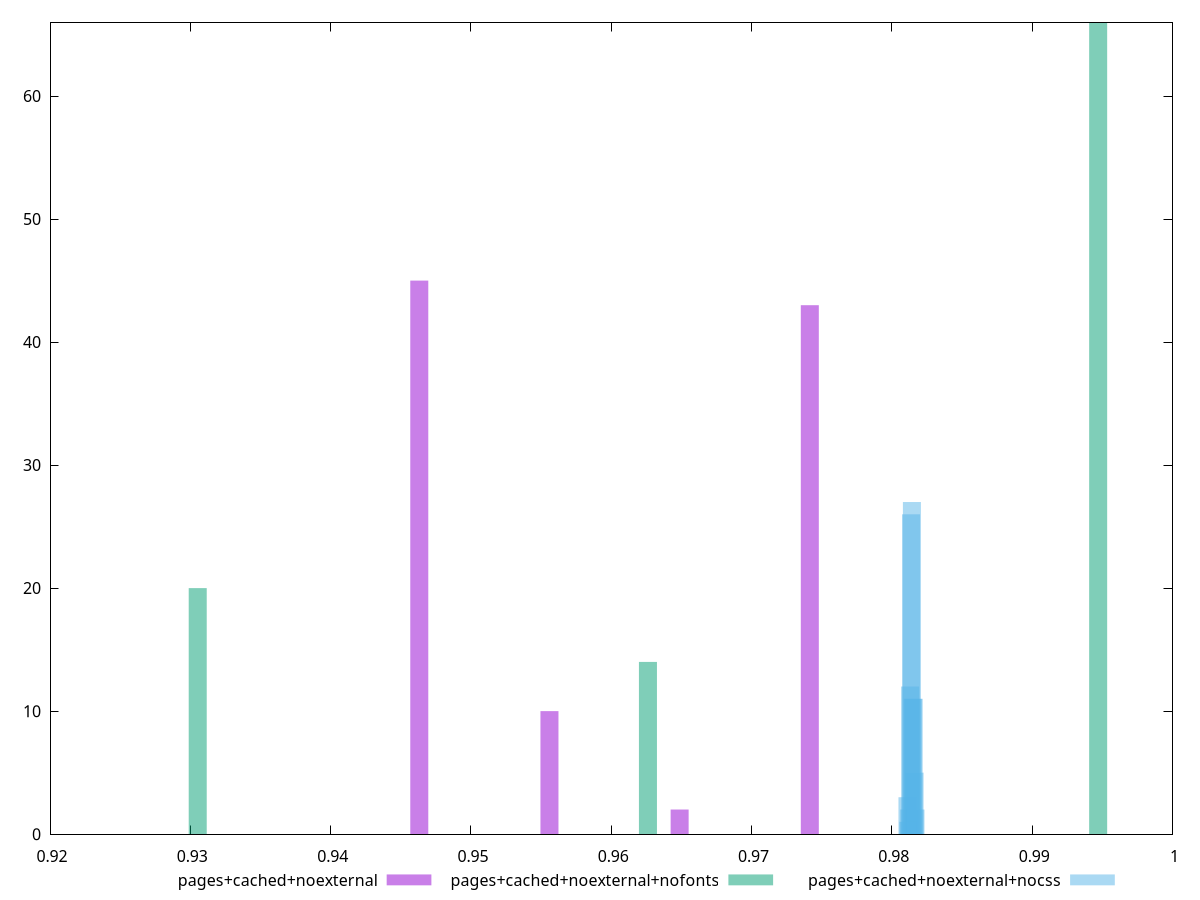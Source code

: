 $_pagesCachedNoexternal <<EOF
0.9741512139705413 43
0.9463183221428115 45
0.9555959527520548 10
0.964873583361298 2
EOF
$_pagesCachedNoexternalNofonts <<EOF
0.9947023421657052 66
0.9626151698377793 14
0.9305279975098533 20
EOF
$_pagesCachedNoexternalNocss <<EOF
0.9814272874384015 27
0.9814904220339267 11
0.9815535566294518 11
0.9813010182473512 12
0.9813641528428764 26
0.981616691224977 5
0.9811747490563009 1
0.9811116144607758 3
0.9812378836518261 2
0.9816798258205021 2
EOF
set key outside below
set terminal pngcairo
set output "report_00004_2020-11-02T20-21-41.718Z/first-contentful-paint/first-contentful-paint_pages+cached+noexternal_pages+cached+noexternal+nofonts_pages+cached+noexternal+nocss+hist.png"
set boxwidth 0.0012834868931170384
set style fill transparent solid 0.5 noborder
set yrange [0:66]
plot $_pagesCachedNoexternal title "pages+cached+noexternal" with boxes ,$_pagesCachedNoexternalNofonts title "pages+cached+noexternal+nofonts" with boxes ,$_pagesCachedNoexternalNocss title "pages+cached+noexternal+nocss" with boxes ,